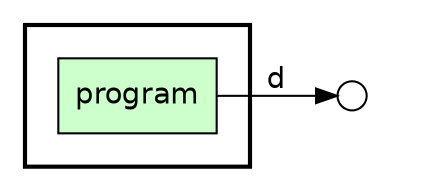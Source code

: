 
/* Start of top-level graph */
digraph Workflow {
rankdir=LR

/* Start of double cluster for drawing box around nodes in workflow */
subgraph cluster_workflow_box_outer { label=""; color=black; penwidth=2
subgraph cluster_workflow_box_inner { label=""; penwidth=0

/* Style for nodes representing atomic programs in workflow */
node[shape=box style=filled fillcolor="#CCFFCC" peripheries=1 fontname=Helvetica]

/* Nodes representing atomic programs in workflow */
program

/* Style for edges representing channels between programs in workflow */
edge[fontname=Helvetica]

/* Edges representing channels between programs in workflow */

/* End of double cluster for drawing box around nodes in workflow */
}}

/* Hidden double-cluster for grouping workflow input ports */
subgraph cluster_input_ports_group_outer { label=""; penwidth=0
subgraph cluster_input_ports_group_inner { label=""; penwidth=0

/* Style for nodes representing workflow input ports */
node[shape=circle style=filled fillcolor="#FFFFFF" peripheries=1 fontname=Helvetica width=0.2]

/* Nodes representing workflow input ports */

/* End of double-cluster for grouping workflow input ports */
}}

/* Hidden double-cluster for grouping workflow output ports */
subgraph cluster_output_ports_group_outer { label=""; penwidth=0
subgraph cluster_output_ports_group_inner { label=""; penwidth=0

/* Style for nodes representing workflow output ports */
node[shape=circle style=filled fillcolor="#FFFFFF" peripheries=1 fontname=Helvetica width=0.2]

/* Nodes representing workflow output ports */
d_output_port [label=""]

/* End of double-cluster for grouping workflow output ports */
}}

/* Style for edges representing channels between programs and workflow input ports */
edge[fontname=Helvetica]

/* Edges representing channels between programs and workflow input ports */

/* Style for edges representing channels between programs and workflow output ports */
edge[fontname=Helvetica]

/* Edges representing channels between programs and workflow output ports */
program -> d_output_port [label=d]

/* End of top-level graph */
}
